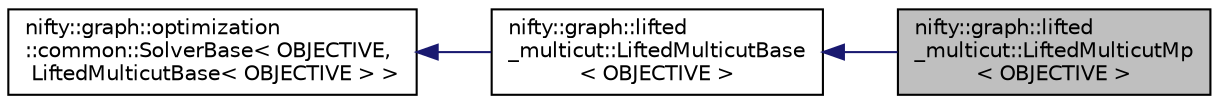 digraph "nifty::graph::lifted_multicut::LiftedMulticutMp&lt; OBJECTIVE &gt;"
{
  edge [fontname="Helvetica",fontsize="10",labelfontname="Helvetica",labelfontsize="10"];
  node [fontname="Helvetica",fontsize="10",shape=record];
  rankdir="LR";
  Node1 [label="nifty::graph::lifted\l_multicut::LiftedMulticutMp\l\< OBJECTIVE \>",height=0.2,width=0.4,color="black", fillcolor="grey75", style="filled", fontcolor="black"];
  Node2 -> Node1 [dir="back",color="midnightblue",fontsize="10",style="solid"];
  Node2 [label="nifty::graph::lifted\l_multicut::LiftedMulticutBase\l\< OBJECTIVE \>",height=0.2,width=0.4,color="black", fillcolor="white", style="filled",URL="$classnifty_1_1graph_1_1lifted__multicut_1_1LiftedMulticutBase.html"];
  Node3 -> Node2 [dir="back",color="midnightblue",fontsize="10",style="solid"];
  Node3 [label="nifty::graph::optimization\l::common::SolverBase\< OBJECTIVE,\l LiftedMulticutBase\< OBJECTIVE \> \>",height=0.2,width=0.4,color="black", fillcolor="white", style="filled",URL="$classnifty_1_1graph_1_1optimization_1_1common_1_1SolverBase.html"];
}
